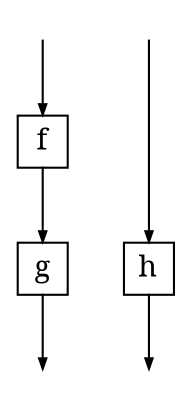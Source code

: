 digraph G {
  graph [fontname="Serif"];
  node [fontname="Serif",shape="plain"];
  edge [fontname="Serif",arrowsize="0.5"];
  {
    graph [rank="same",rankdir="LR"];
    node [style="invis"];
    edge [style="invis"];
    n1p1 -> n1p2;
  }
  {
    graph [rank="same",rankdir="LR"];
    node [style="invis"];
    edge [style="invis"];
    n2p1 -> n2p2;
  }
  n3 [label=<<TABLE BORDER="0" CELLPADDING="0" CELLSPACING="0">
<TR><TD><TABLE BORDER="0" CELLPADDING="0" CELLSPACING="0"><TR><TD HEIGHT="0" WIDTH="24" PORT="in1"></TD></TR></TABLE></TD></TR>
<TR><TD BORDER="1" CELLPADDING="4">g</TD></TR>
<TR><TD><TABLE BORDER="0" CELLPADDING="0" CELLSPACING="0"><TR><TD HEIGHT="0" WIDTH="24" PORT="out1"></TD></TR></TABLE></TD></TR>
</TABLE>>];
  n4 [label=<<TABLE BORDER="0" CELLPADDING="0" CELLSPACING="0">
<TR><TD><TABLE BORDER="0" CELLPADDING="0" CELLSPACING="0"><TR><TD HEIGHT="0" WIDTH="24" PORT="in1"></TD></TR></TABLE></TD></TR>
<TR><TD BORDER="1" CELLPADDING="4">h</TD></TR>
<TR><TD><TABLE BORDER="0" CELLPADDING="0" CELLSPACING="0"><TR><TD HEIGHT="0" WIDTH="24" PORT="out1"></TD></TR></TABLE></TD></TR>
</TABLE>>];
  n5 [label=<<TABLE BORDER="0" CELLPADDING="0" CELLSPACING="0">
<TR><TD><TABLE BORDER="0" CELLPADDING="0" CELLSPACING="0"><TR><TD HEIGHT="0" WIDTH="24" PORT="in1"></TD></TR></TABLE></TD></TR>
<TR><TD BORDER="1" CELLPADDING="4">f</TD></TR>
<TR><TD><TABLE BORDER="0" CELLPADDING="0" CELLSPACING="0"><TR><TD HEIGHT="0" WIDTH="24" PORT="out1"></TD></TR></TABLE></TD></TR>
</TABLE>>];
  n1p2:s -> n4:in1:n;
  n1p1:s -> n5:in1:n;
  n3:out1:s -> n2p1:n;
  n4:out1:s -> n2p2:n;
  n5:out1:s -> n3:in1:n;
}
